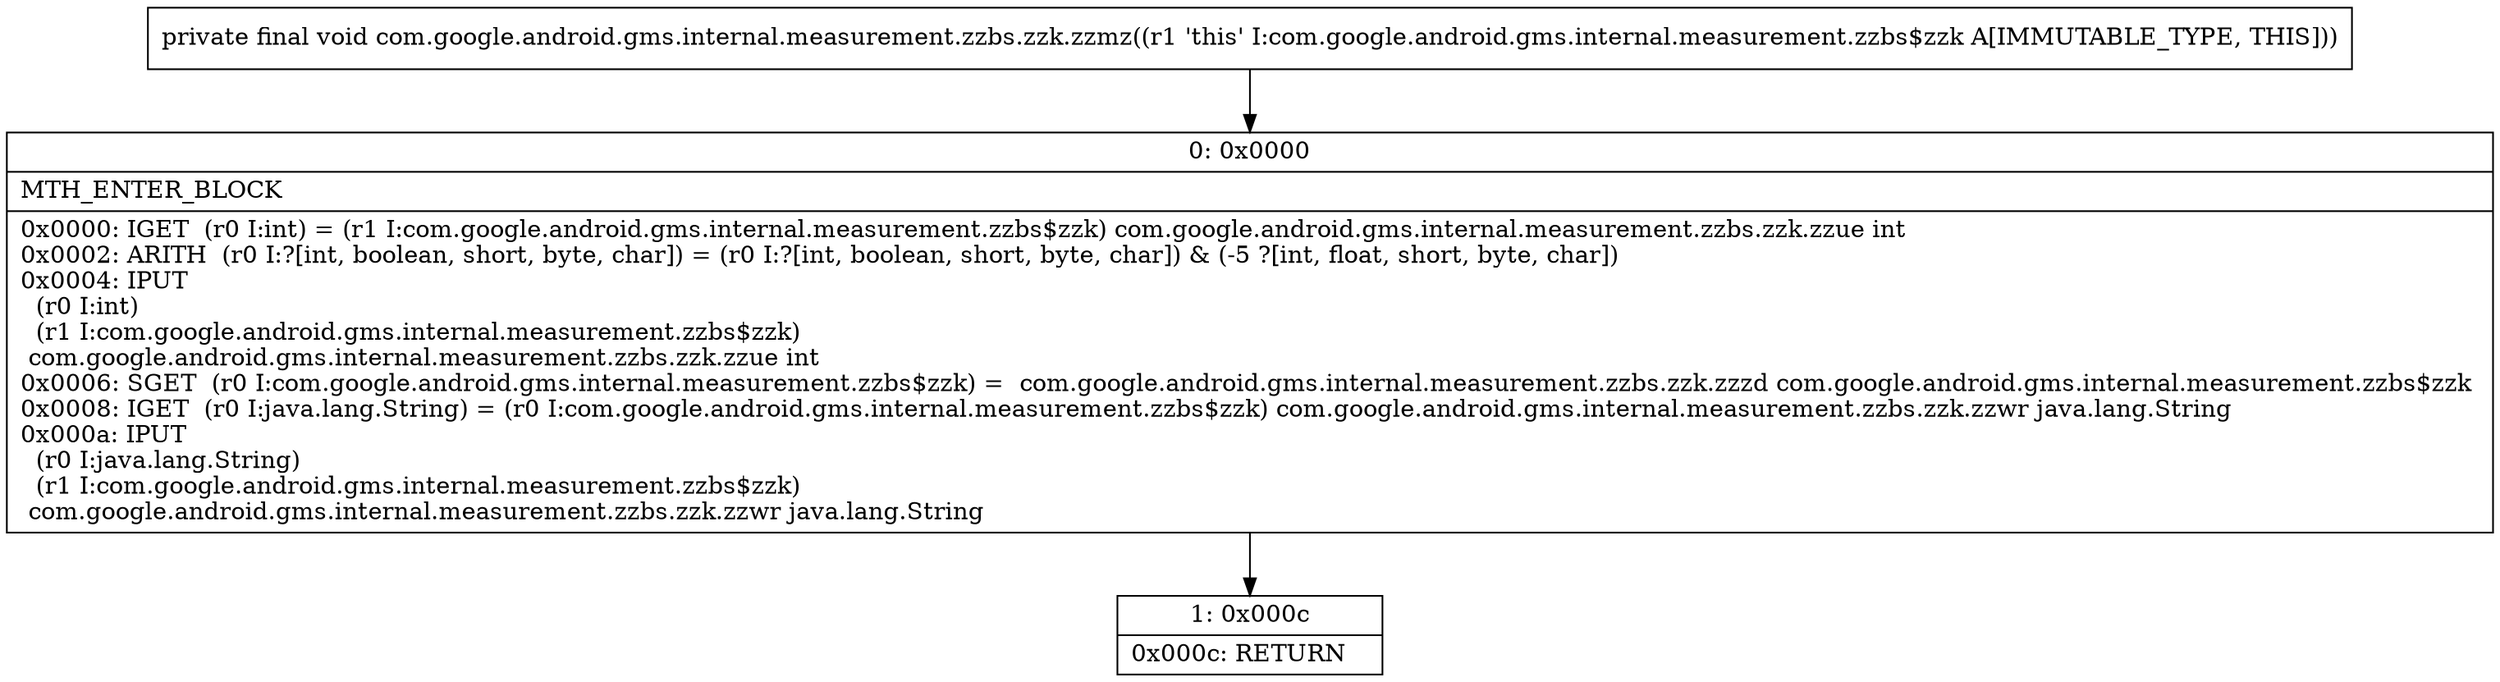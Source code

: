 digraph "CFG forcom.google.android.gms.internal.measurement.zzbs.zzk.zzmz()V" {
Node_0 [shape=record,label="{0\:\ 0x0000|MTH_ENTER_BLOCK\l|0x0000: IGET  (r0 I:int) = (r1 I:com.google.android.gms.internal.measurement.zzbs$zzk) com.google.android.gms.internal.measurement.zzbs.zzk.zzue int \l0x0002: ARITH  (r0 I:?[int, boolean, short, byte, char]) = (r0 I:?[int, boolean, short, byte, char]) & (\-5 ?[int, float, short, byte, char]) \l0x0004: IPUT  \l  (r0 I:int)\l  (r1 I:com.google.android.gms.internal.measurement.zzbs$zzk)\l com.google.android.gms.internal.measurement.zzbs.zzk.zzue int \l0x0006: SGET  (r0 I:com.google.android.gms.internal.measurement.zzbs$zzk) =  com.google.android.gms.internal.measurement.zzbs.zzk.zzzd com.google.android.gms.internal.measurement.zzbs$zzk \l0x0008: IGET  (r0 I:java.lang.String) = (r0 I:com.google.android.gms.internal.measurement.zzbs$zzk) com.google.android.gms.internal.measurement.zzbs.zzk.zzwr java.lang.String \l0x000a: IPUT  \l  (r0 I:java.lang.String)\l  (r1 I:com.google.android.gms.internal.measurement.zzbs$zzk)\l com.google.android.gms.internal.measurement.zzbs.zzk.zzwr java.lang.String \l}"];
Node_1 [shape=record,label="{1\:\ 0x000c|0x000c: RETURN   \l}"];
MethodNode[shape=record,label="{private final void com.google.android.gms.internal.measurement.zzbs.zzk.zzmz((r1 'this' I:com.google.android.gms.internal.measurement.zzbs$zzk A[IMMUTABLE_TYPE, THIS])) }"];
MethodNode -> Node_0;
Node_0 -> Node_1;
}

